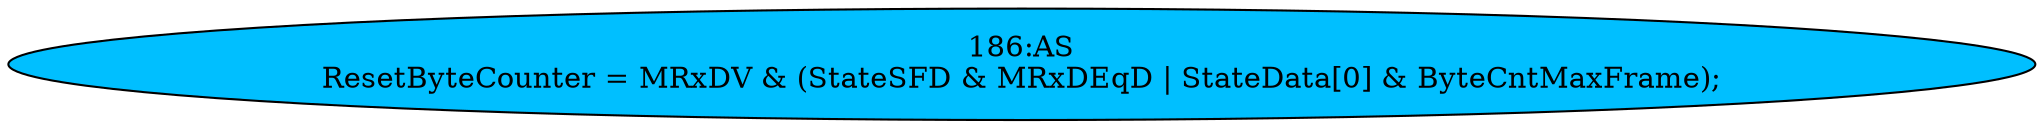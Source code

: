 strict digraph "" {
	node [label="\N"];
	"186:AS"	 [ast="<pyverilog.vparser.ast.Assign object at 0x7f9a3ca40410>",
		def_var="['ResetByteCounter']",
		fillcolor=deepskyblue,
		label="186:AS
ResetByteCounter = MRxDV & (StateSFD & MRxDEqD | StateData[0] & ByteCntMaxFrame);",
		statements="[]",
		style=filled,
		typ=Assign,
		use_var="['MRxDV', 'StateSFD', 'MRxDEqD', 'StateData', 'ByteCntMaxFrame']"];
}
